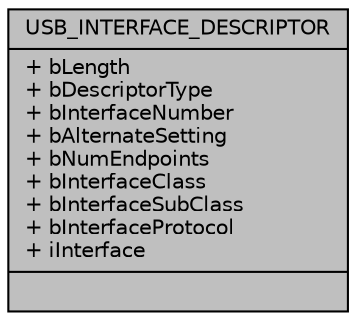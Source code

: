 digraph "USB_INTERFACE_DESCRIPTOR"
{
  edge [fontname="Helvetica",fontsize="10",labelfontname="Helvetica",labelfontsize="10"];
  node [fontname="Helvetica",fontsize="10",shape=record];
  Node0 [label="{USB_INTERFACE_DESCRIPTOR\n|+ bLength\l+ bDescriptorType\l+ bInterfaceNumber\l+ bAlternateSetting\l+ bNumEndpoints\l+ bInterfaceClass\l+ bInterfaceSubClass\l+ bInterfaceProtocol\l+ iInterface\l|}",height=0.2,width=0.4,color="black", fillcolor="grey75", style="filled", fontcolor="black"];
}
